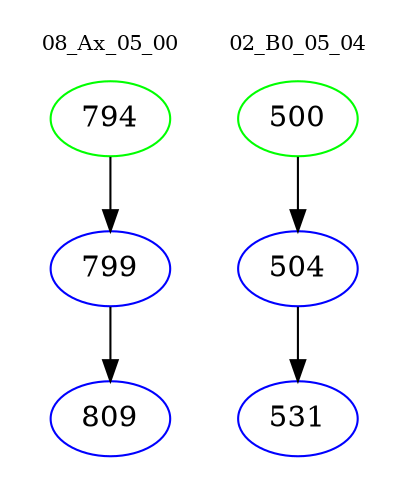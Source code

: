 digraph{
subgraph cluster_0 {
color = white
label = "08_Ax_05_00";
fontsize=10;
T0_794 [label="794", color="green"]
T0_794 -> T0_799 [color="black"]
T0_799 [label="799", color="blue"]
T0_799 -> T0_809 [color="black"]
T0_809 [label="809", color="blue"]
}
subgraph cluster_1 {
color = white
label = "02_B0_05_04";
fontsize=10;
T1_500 [label="500", color="green"]
T1_500 -> T1_504 [color="black"]
T1_504 [label="504", color="blue"]
T1_504 -> T1_531 [color="black"]
T1_531 [label="531", color="blue"]
}
}
